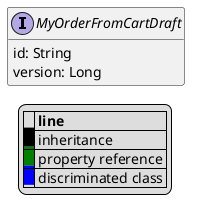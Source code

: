 @startuml

hide empty fields
hide empty methods
legend
|= |= line |
|<back:black>   </back>| inheritance |
|<back:green>   </back>| property reference |
|<back:blue>   </back>| discriminated class |
endlegend
interface MyOrderFromCartDraft [[MyOrderFromCartDraft.svg]]  {
    id: String
    version: Long
}






@enduml
